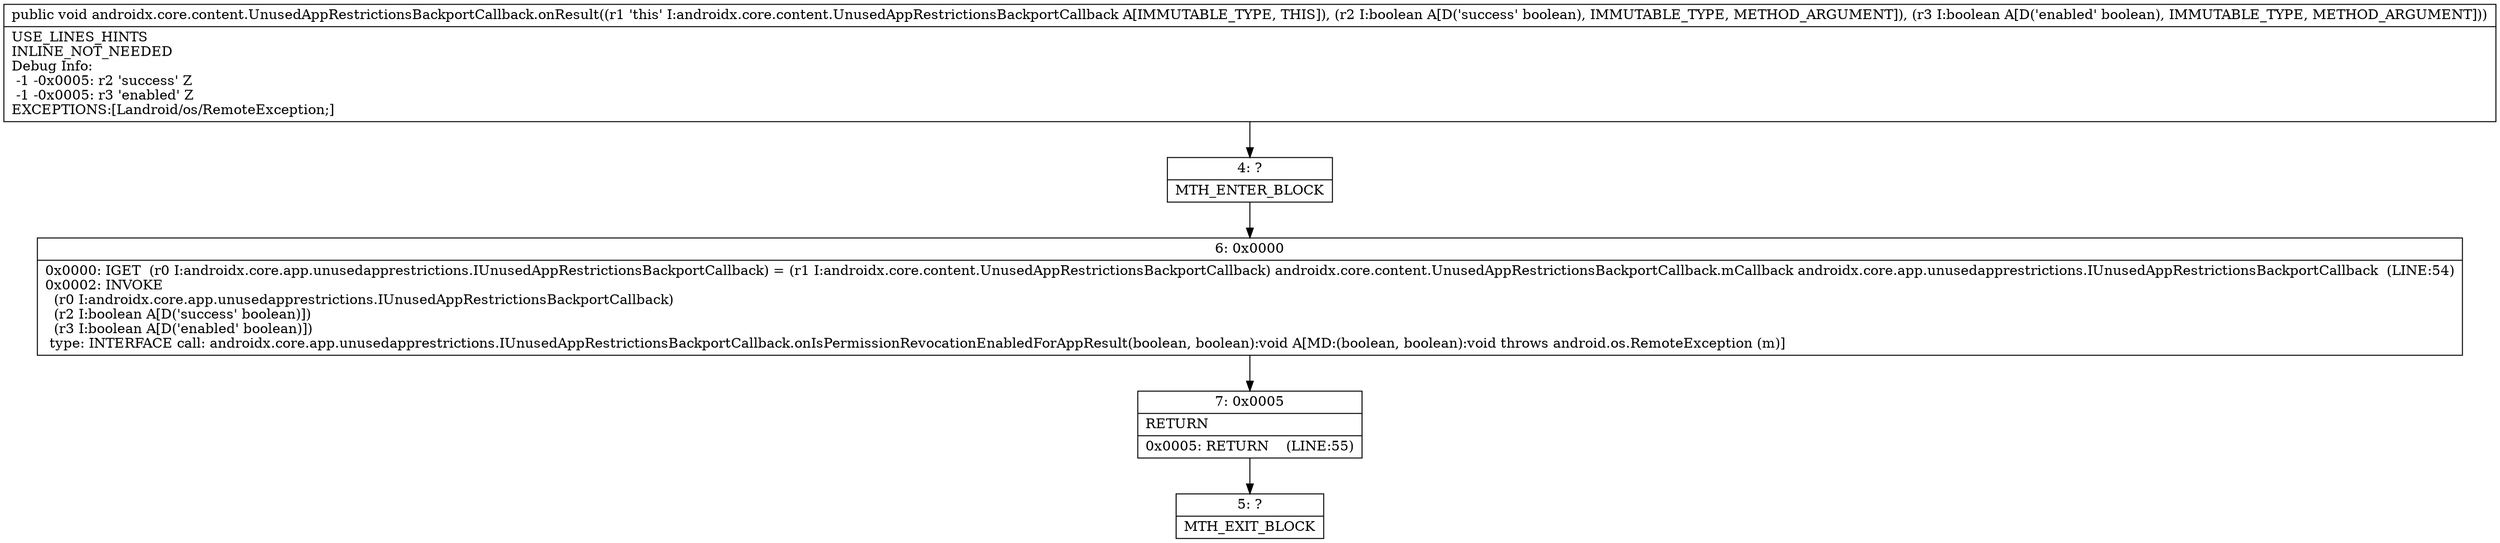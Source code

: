 digraph "CFG forandroidx.core.content.UnusedAppRestrictionsBackportCallback.onResult(ZZ)V" {
Node_4 [shape=record,label="{4\:\ ?|MTH_ENTER_BLOCK\l}"];
Node_6 [shape=record,label="{6\:\ 0x0000|0x0000: IGET  (r0 I:androidx.core.app.unusedapprestrictions.IUnusedAppRestrictionsBackportCallback) = (r1 I:androidx.core.content.UnusedAppRestrictionsBackportCallback) androidx.core.content.UnusedAppRestrictionsBackportCallback.mCallback androidx.core.app.unusedapprestrictions.IUnusedAppRestrictionsBackportCallback  (LINE:54)\l0x0002: INVOKE  \l  (r0 I:androidx.core.app.unusedapprestrictions.IUnusedAppRestrictionsBackportCallback)\l  (r2 I:boolean A[D('success' boolean)])\l  (r3 I:boolean A[D('enabled' boolean)])\l type: INTERFACE call: androidx.core.app.unusedapprestrictions.IUnusedAppRestrictionsBackportCallback.onIsPermissionRevocationEnabledForAppResult(boolean, boolean):void A[MD:(boolean, boolean):void throws android.os.RemoteException (m)]\l}"];
Node_7 [shape=record,label="{7\:\ 0x0005|RETURN\l|0x0005: RETURN    (LINE:55)\l}"];
Node_5 [shape=record,label="{5\:\ ?|MTH_EXIT_BLOCK\l}"];
MethodNode[shape=record,label="{public void androidx.core.content.UnusedAppRestrictionsBackportCallback.onResult((r1 'this' I:androidx.core.content.UnusedAppRestrictionsBackportCallback A[IMMUTABLE_TYPE, THIS]), (r2 I:boolean A[D('success' boolean), IMMUTABLE_TYPE, METHOD_ARGUMENT]), (r3 I:boolean A[D('enabled' boolean), IMMUTABLE_TYPE, METHOD_ARGUMENT]))  | USE_LINES_HINTS\lINLINE_NOT_NEEDED\lDebug Info:\l  \-1 \-0x0005: r2 'success' Z\l  \-1 \-0x0005: r3 'enabled' Z\lEXCEPTIONS:[Landroid\/os\/RemoteException;]\l}"];
MethodNode -> Node_4;Node_4 -> Node_6;
Node_6 -> Node_7;
Node_7 -> Node_5;
}

